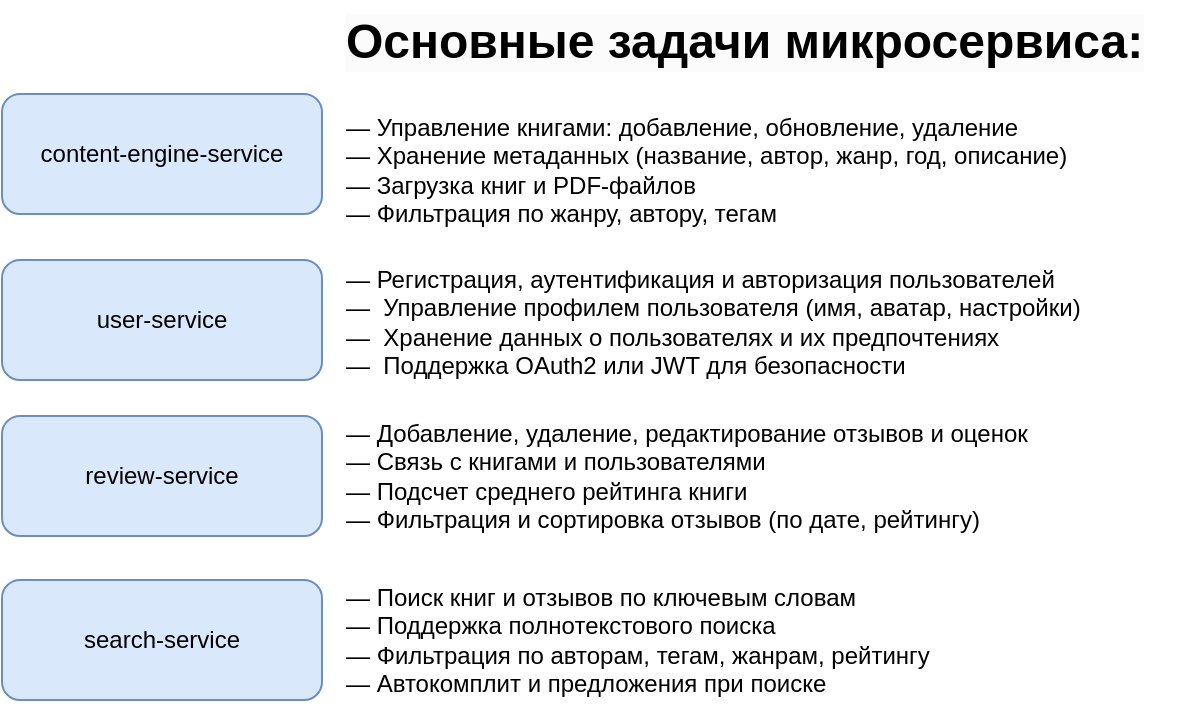 <mxfile version="26.1.1">
  <diagram name="service overview" id="mqx8eBCoxH63VulygPff">
    <mxGraphModel dx="855" dy="538" grid="1" gridSize="10" guides="1" tooltips="1" connect="1" arrows="1" fold="1" page="1" pageScale="1" pageWidth="850" pageHeight="1100" math="0" shadow="0">
      <root>
        <mxCell id="0" />
        <mxCell id="1" parent="0" />
        <mxCell id="sxceuEu9c13BPBaXSLV--1" value="user-service" style="rounded=1;whiteSpace=wrap;html=1;fillColor=#dae8fc;strokeColor=#6c8ebf;" parent="1" vertex="1">
          <mxGeometry x="110" y="180" width="160" height="60" as="geometry" />
        </mxCell>
        <mxCell id="sxceuEu9c13BPBaXSLV--2" value="content-engine-service" style="rounded=1;whiteSpace=wrap;html=1;fillColor=#dae8fc;strokeColor=#6c8ebf;" parent="1" vertex="1">
          <mxGeometry x="110" y="97" width="160" height="60" as="geometry" />
        </mxCell>
        <mxCell id="sxceuEu9c13BPBaXSLV--3" value="review-service" style="rounded=1;whiteSpace=wrap;html=1;fillColor=#dae8fc;strokeColor=#6c8ebf;" parent="1" vertex="1">
          <mxGeometry x="110" y="258" width="160" height="60" as="geometry" />
        </mxCell>
        <mxCell id="sxceuEu9c13BPBaXSLV--4" value="search-service" style="rounded=1;whiteSpace=wrap;html=1;fillColor=#dae8fc;strokeColor=#6c8ebf;" parent="1" vertex="1">
          <mxGeometry x="110" y="340" width="160" height="60" as="geometry" />
        </mxCell>
        <mxCell id="spU3-inQkx81PhjkGPJ8-1" value="— Управление книгами: добавление, обновление, удаление— Хранение метаданных (название, автор, жанр, год, описание)— Загрузка книг и PDF-файлов                                                — Фильтрация по жанру, автору, тегам" style="text;whiteSpace=wrap;overflow=hidden;rounded=0;" vertex="1" parent="1">
          <mxGeometry x="280" y="100" width="380" height="80" as="geometry" />
        </mxCell>
        <mxCell id="spU3-inQkx81PhjkGPJ8-2" value="&lt;h1 style=&quot;forced-color-adjust: none; color: rgb(0, 0, 0); font-family: Helvetica; font-style: normal; font-variant-ligatures: normal; font-variant-caps: normal; letter-spacing: normal; orphans: 2; text-align: left; text-indent: 0px; text-transform: none; widows: 2; word-spacing: 0px; -webkit-text-stroke-width: 0px; white-space: normal; background-color: rgb(251, 251, 251); text-decoration-thickness: initial; text-decoration-style: initial; text-decoration-color: initial; margin-top: 0px;&quot;&gt;Основные задачи микросервиса:&lt;/h1&gt;" style="text;whiteSpace=wrap;html=1;" vertex="1" parent="1">
          <mxGeometry x="280" y="50" width="430" height="40" as="geometry" />
        </mxCell>
        <mxCell id="spU3-inQkx81PhjkGPJ8-4" value="— Регистрация, аутентификация и авторизация пользователей—  Управление профилем пользователя (имя, аватар, настройки)—  Хранение данных о пользователях и их предпочтениях—  Поддержка OAuth2 или JWT для безопасности&#xa;&#xa;&#xa;&#xa;" style="text;overflow=hidden;rounded=0;align=left;spacing=2;whiteSpace=wrap;" vertex="1" parent="1">
          <mxGeometry x="280" y="176" width="400" height="80" as="geometry" />
        </mxCell>
        <mxCell id="spU3-inQkx81PhjkGPJ8-5" value="&lt;span style=&quot;background-color: transparent; color: light-dark(rgb(0, 0, 0), rgb(255, 255, 255));&quot;&gt;— Добавление, удаление, редактирование отзывов и оценок&lt;/span&gt;&lt;br&gt;&lt;span style=&quot;background-color: transparent; color: light-dark(rgb(0, 0, 0), rgb(255, 255, 255));&quot;&gt;— Связь с книгами и пользователями&lt;/span&gt;&lt;br&gt;&lt;span style=&quot;background-color: transparent; color: light-dark(rgb(0, 0, 0), rgb(255, 255, 255));&quot;&gt;— Подсчет среднего рейтинга книги&lt;/span&gt;&lt;br&gt;&lt;span style=&quot;background-color: transparent; color: light-dark(rgb(0, 0, 0), rgb(255, 255, 255));&quot;&gt;— Фильтрация и сортировка отзывов (по дате, рейтингу)&lt;/span&gt;&lt;h1 style=&quot;margin-top: 0px;&quot;&gt;&lt;br&gt;&lt;/h1&gt;" style="text;html=1;whiteSpace=wrap;overflow=hidden;rounded=0;align=left;" vertex="1" parent="1">
          <mxGeometry x="280" y="253" width="400" height="70" as="geometry" />
        </mxCell>
        <mxCell id="spU3-inQkx81PhjkGPJ8-6" value="— Поиск книг и отзывов по ключевым словам&#xa;— Поддержка полнотекстового поиска&#xa;— Фильтрация по авторам, тегам, жанрам, рейтингу&#xa;— Автокомплит и предложения при поиске" style="text;whiteSpace=wrap;overflow=hidden;rounded=0;align=left;" vertex="1" parent="1">
          <mxGeometry x="280" y="335" width="390" height="70" as="geometry" />
        </mxCell>
      </root>
    </mxGraphModel>
  </diagram>
</mxfile>
